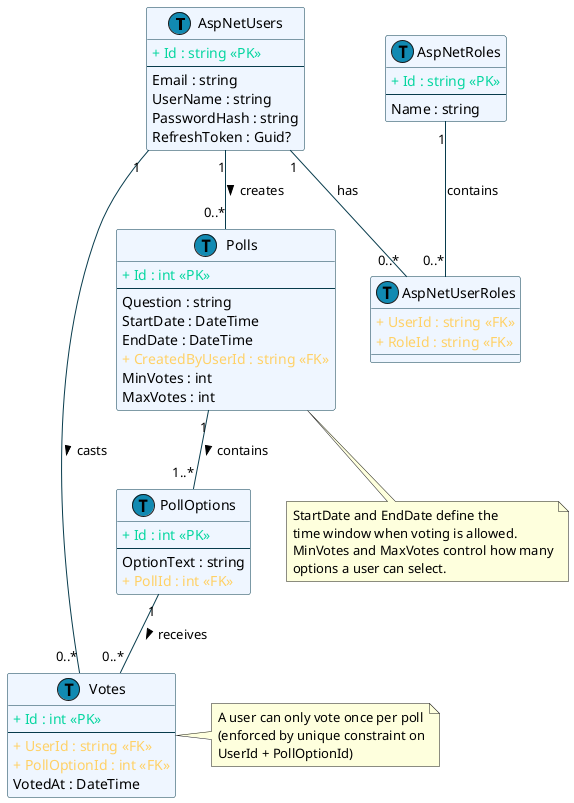 @startuml "VotingSystem Database Schema"

' Define table styles
!define TABLE_BORDER_COLOR #073B4C
!define PK_BG_COLOR #06D6A0
!define FK_BG_COLOR #FFD166
!define TABLE_BG_COLOR #EFF6FF

' Style settings
skinparam class {
  BackgroundColor TABLE_BG_COLOR
  BorderColor TABLE_BORDER_COLOR
  ArrowColor TABLE_BORDER_COLOR
}

' AspNetUsers (User) table
class AspNetUsers << (T,#118AB2) >> {
  <color:PK_BG_COLOR>+ Id : string <<PK>></color>
  --
  Email : string
  UserName : string
  PasswordHash : string
  RefreshToken : Guid?
}

' AspNetRoles table
class AspNetRoles << (T,#118AB2) >> {
  <color:PK_BG_COLOR>+ Id : string <<PK>></color>
  --
  Name : string
}

' AspNetUserRoles table
class AspNetUserRoles << (T,#118AB2) >> {
  <color:FK_BG_COLOR>+ UserId : string <<FK>></color>
  <color:FK_BG_COLOR>+ RoleId : string <<FK>></color>
}

' Poll table
class Polls << (T,#118AB2) >> {
  <color:PK_BG_COLOR>+ Id : int <<PK>></color>
  --
  Question : string
  StartDate : DateTime
  EndDate : DateTime
  <color:FK_BG_COLOR>+ CreatedByUserId : string <<FK>></color>
  MinVotes : int
  MaxVotes : int
}

' PollOption table
class PollOptions << (T,#118AB2) >> {
  <color:PK_BG_COLOR>+ Id : int <<PK>></color>
  --
  OptionText : string
  <color:FK_BG_COLOR>+ PollId : int <<FK>></color>
}

' Vote table
class Votes << (T,#118AB2) >> {
  <color:PK_BG_COLOR>+ Id : int <<PK>></color>
  --
  <color:FK_BG_COLOR>+ UserId : string <<FK>></color>
  <color:FK_BG_COLOR>+ PollOptionId : int <<FK>></color>
  VotedAt : DateTime
}

' Define relationships with cardinality
AspNetUsers "1" -- "0..*" AspNetUserRoles : has
AspNetRoles "1" -- "0..*" AspNetUserRoles : contains

' Poll relationships
AspNetUsers "1" -- "0..*" Polls : creates >
Polls "1" -- "1..*" PollOptions : contains >
PollOptions "1" -- "0..*" Votes : receives >
AspNetUsers "1" -- "0..*" Votes : casts >

' Add notes
note bottom of Polls
  StartDate and EndDate define the
  time window when voting is allowed.
  MinVotes and MaxVotes control how many
  options a user can select.
end note

note right of Votes
  A user can only vote once per poll
  (enforced by unique constraint on
  UserId + PollOptionId)
end note

@enduml